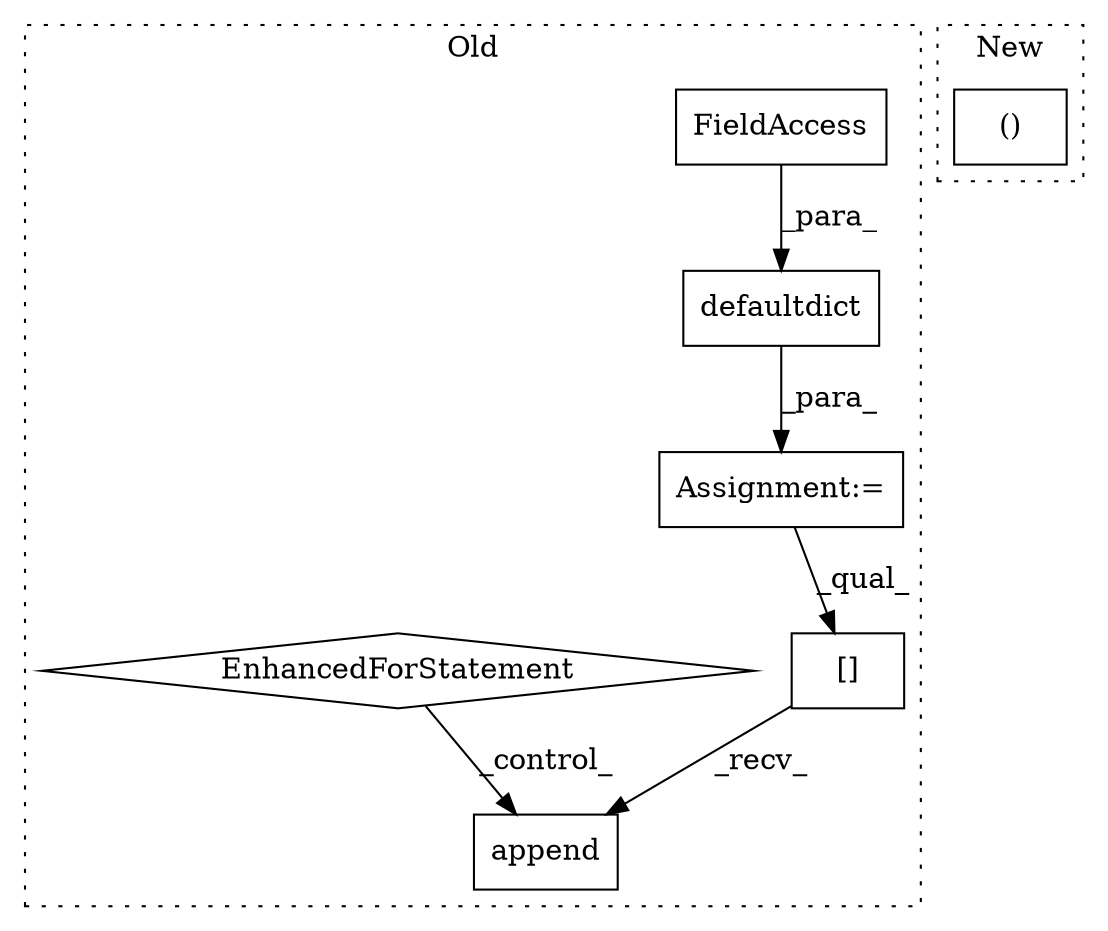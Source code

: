 digraph G {
subgraph cluster0 {
1 [label="defaultdict" a="32" s="3342,3358" l="12,1" shape="box"];
3 [label="Assignment:=" a="7" s="3329" l="1" shape="box"];
4 [label="[]" a="2" s="3534,3560" l="14,1" shape="box"];
5 [label="FieldAccess" a="22" s="3354" l="4" shape="box"];
6 [label="append" a="32" s="3562,3588" l="7,1" shape="box"];
7 [label="EnhancedForStatement" a="70" s="3365,3436" l="53,2" shape="diamond"];
label = "Old";
style="dotted";
}
subgraph cluster1 {
2 [label="()" a="106" s="5750" l="143" shape="box"];
label = "New";
style="dotted";
}
1 -> 3 [label="_para_"];
3 -> 4 [label="_qual_"];
4 -> 6 [label="_recv_"];
5 -> 1 [label="_para_"];
7 -> 6 [label="_control_"];
}
